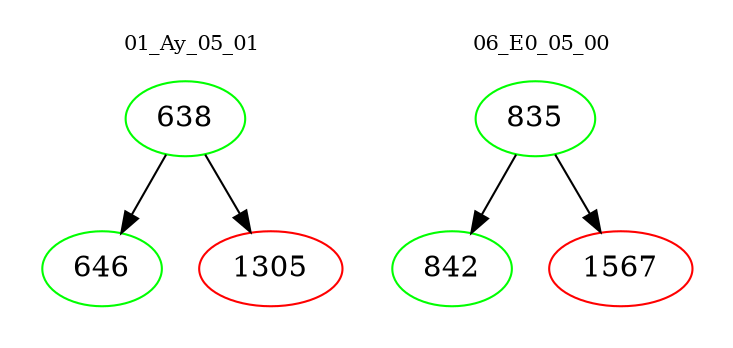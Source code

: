 digraph{
subgraph cluster_0 {
color = white
label = "01_Ay_05_01";
fontsize=10;
T0_638 [label="638", color="green"]
T0_638 -> T0_646 [color="black"]
T0_646 [label="646", color="green"]
T0_638 -> T0_1305 [color="black"]
T0_1305 [label="1305", color="red"]
}
subgraph cluster_1 {
color = white
label = "06_E0_05_00";
fontsize=10;
T1_835 [label="835", color="green"]
T1_835 -> T1_842 [color="black"]
T1_842 [label="842", color="green"]
T1_835 -> T1_1567 [color="black"]
T1_1567 [label="1567", color="red"]
}
}
